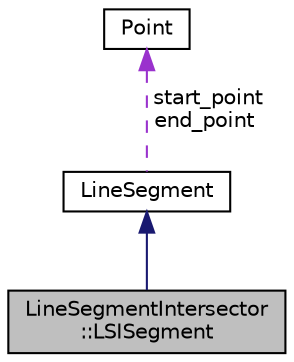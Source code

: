 digraph "LineSegmentIntersector::LSISegment"
{
  edge [fontname="Helvetica",fontsize="10",labelfontname="Helvetica",labelfontsize="10"];
  node [fontname="Helvetica",fontsize="10",shape=record];
  Node2 [label="LineSegmentIntersector\l::LSISegment",height=0.2,width=0.4,color="black", fillcolor="grey75", style="filled", fontcolor="black"];
  Node3 -> Node2 [dir="back",color="midnightblue",fontsize="10",style="solid"];
  Node3 [label="LineSegment",height=0.2,width=0.4,color="black", fillcolor="white", style="filled",URL="$classLineSegment.html",tooltip="Class for line segments. "];
  Node4 -> Node3 [dir="back",color="darkorchid3",fontsize="10",style="dashed",label=" start_point\nend_point" ];
  Node4 [label="Point",height=0.2,width=0.4,color="black", fillcolor="white", style="filled",URL="$classPoint.html",tooltip="Stores point with X & Y coordinate. "];
}
